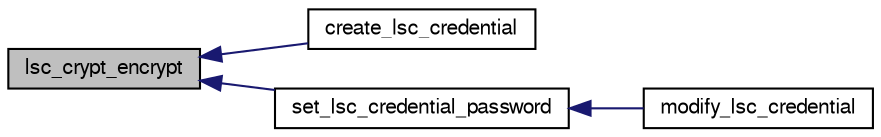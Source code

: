 digraph G
{
  bgcolor="transparent";
  edge [fontname="FreeSans",fontsize="10",labelfontname="FreeSans",labelfontsize="10"];
  node [fontname="FreeSans",fontsize="10",shape=record];
  rankdir=LR;
  Node1 [label="lsc_crypt_encrypt",height=0.2,width=0.4,color="black", fillcolor="grey75", style="filled" fontcolor="black"];
  Node1 -> Node2 [dir=back,color="midnightblue",fontsize="10",style="solid",fontname="FreeSans"];
  Node2 [label="create_lsc_credential",height=0.2,width=0.4,color="black",URL="$manage__sql_8c.html#a43ff5c14c099aff1899b64af60bd4d52",tooltip="Create an LSC credential."];
  Node1 -> Node3 [dir=back,color="midnightblue",fontsize="10",style="solid",fontname="FreeSans"];
  Node3 [label="set_lsc_credential_password",height=0.2,width=0.4,color="black",URL="$manage__sql_8c.html#a41ebed061ff75d420667a7542a217a45",tooltip="Set the password of an LSC credential."];
  Node3 -> Node4 [dir=back,color="midnightblue",fontsize="10",style="solid",fontname="FreeSans"];
  Node4 [label="modify_lsc_credential",height=0.2,width=0.4,color="black",URL="$manage__sql_8c.html#a7ee01b7720ef30d8217705fb1b31995f",tooltip="Modify a LSC Credential."];
}
